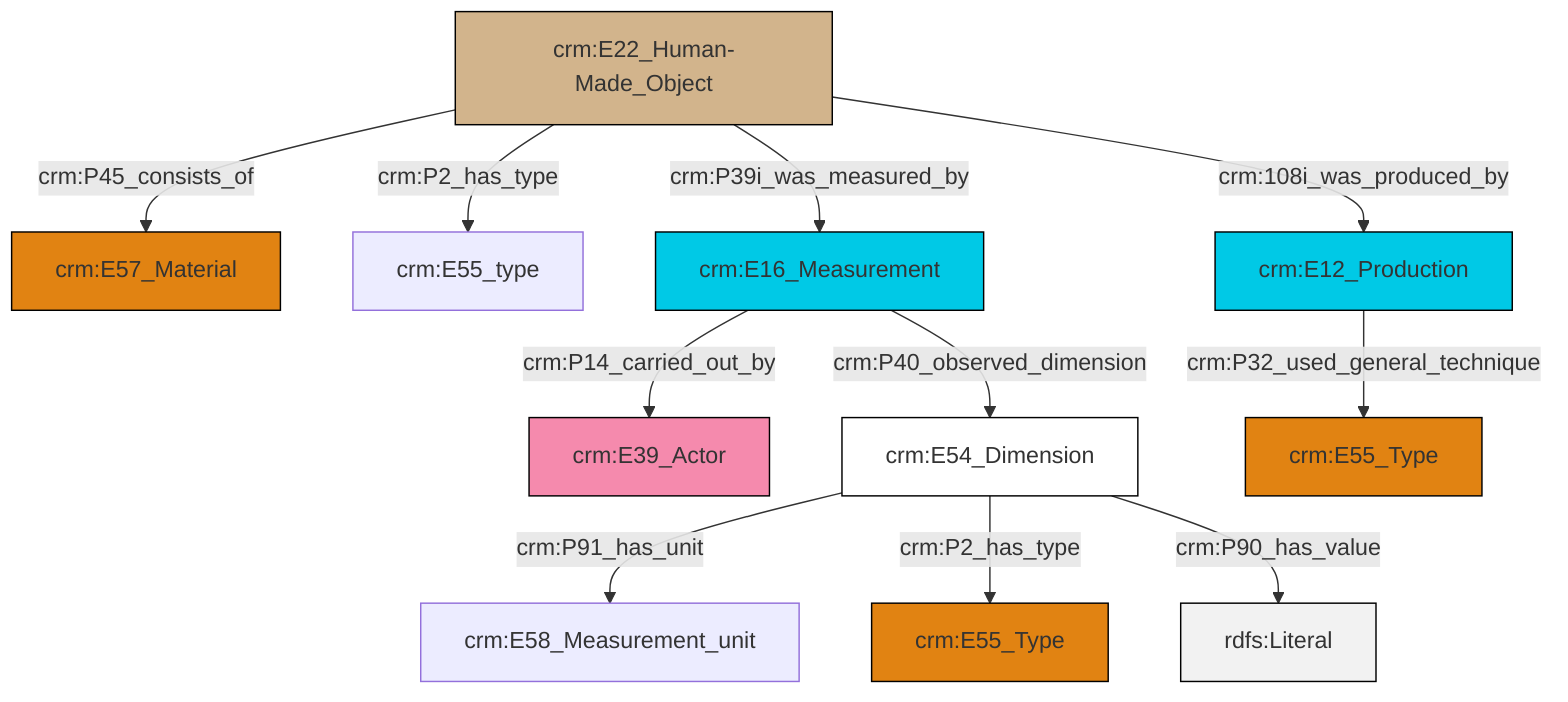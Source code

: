 graph TD
classDef Literal fill:#f2f2f2,stroke:#000000;
classDef CRM_Entity fill:#FFFFFF,stroke:#000000;
classDef Temporal_Entity fill:#00C9E6, stroke:#000000;
classDef Type fill:#E18312, stroke:#000000;
classDef Time-Span fill:#2C9C91, stroke:#000000;
classDef Appellation fill:#FFEB7F, stroke:#000000;
classDef Place fill:#008836, stroke:#000000;
classDef Persistent_Item fill:#B266B2, stroke:#000000;
classDef Conceptual_Object fill:#FFD700, stroke:#000000;
classDef Physical_Thing fill:#D2B48C, stroke:#000000;
classDef Actor fill:#f58aad, stroke:#000000;
classDef PC_Classes fill:#4ce600, stroke:#000000;
classDef Multi fill:#cccccc,stroke:#000000;

4["crm:E22_Human-Made_Object"]:::Physical_Thing -->|crm:P2_has_type| 5["crm:E55_type"]:::Default
4["crm:E22_Human-Made_Object"]:::Physical_Thing -->|crm:108i_was_produced_by| 6["crm:E12_Production"]:::Temporal_Entity
10["crm:E16_Measurement"]:::Temporal_Entity -->|crm:P40_observed_dimension| 11["crm:E54_Dimension"]:::CRM_Entity
11["crm:E54_Dimension"]:::CRM_Entity -->|crm:P91_has_unit| 12["crm:E58_Measurement_unit"]:::Default
11["crm:E54_Dimension"]:::CRM_Entity -->|crm:P2_has_type| 7["crm:E55_Type"]:::Type
10["crm:E16_Measurement"]:::Temporal_Entity -->|crm:P14_carried_out_by| 2["crm:E39_Actor"]:::Actor
4["crm:E22_Human-Made_Object"]:::Physical_Thing -->|crm:P45_consists_of| 0["crm:E57_Material"]:::Type
4["crm:E22_Human-Made_Object"]:::Physical_Thing -->|crm:P39i_was_measured_by| 10["crm:E16_Measurement"]:::Temporal_Entity
11["crm:E54_Dimension"]:::CRM_Entity -->|crm:P90_has_value| 16[rdfs:Literal]:::Literal
6["crm:E12_Production"]:::Temporal_Entity -->|crm:P32_used_general_technique| 17["crm:E55_Type"]:::Type